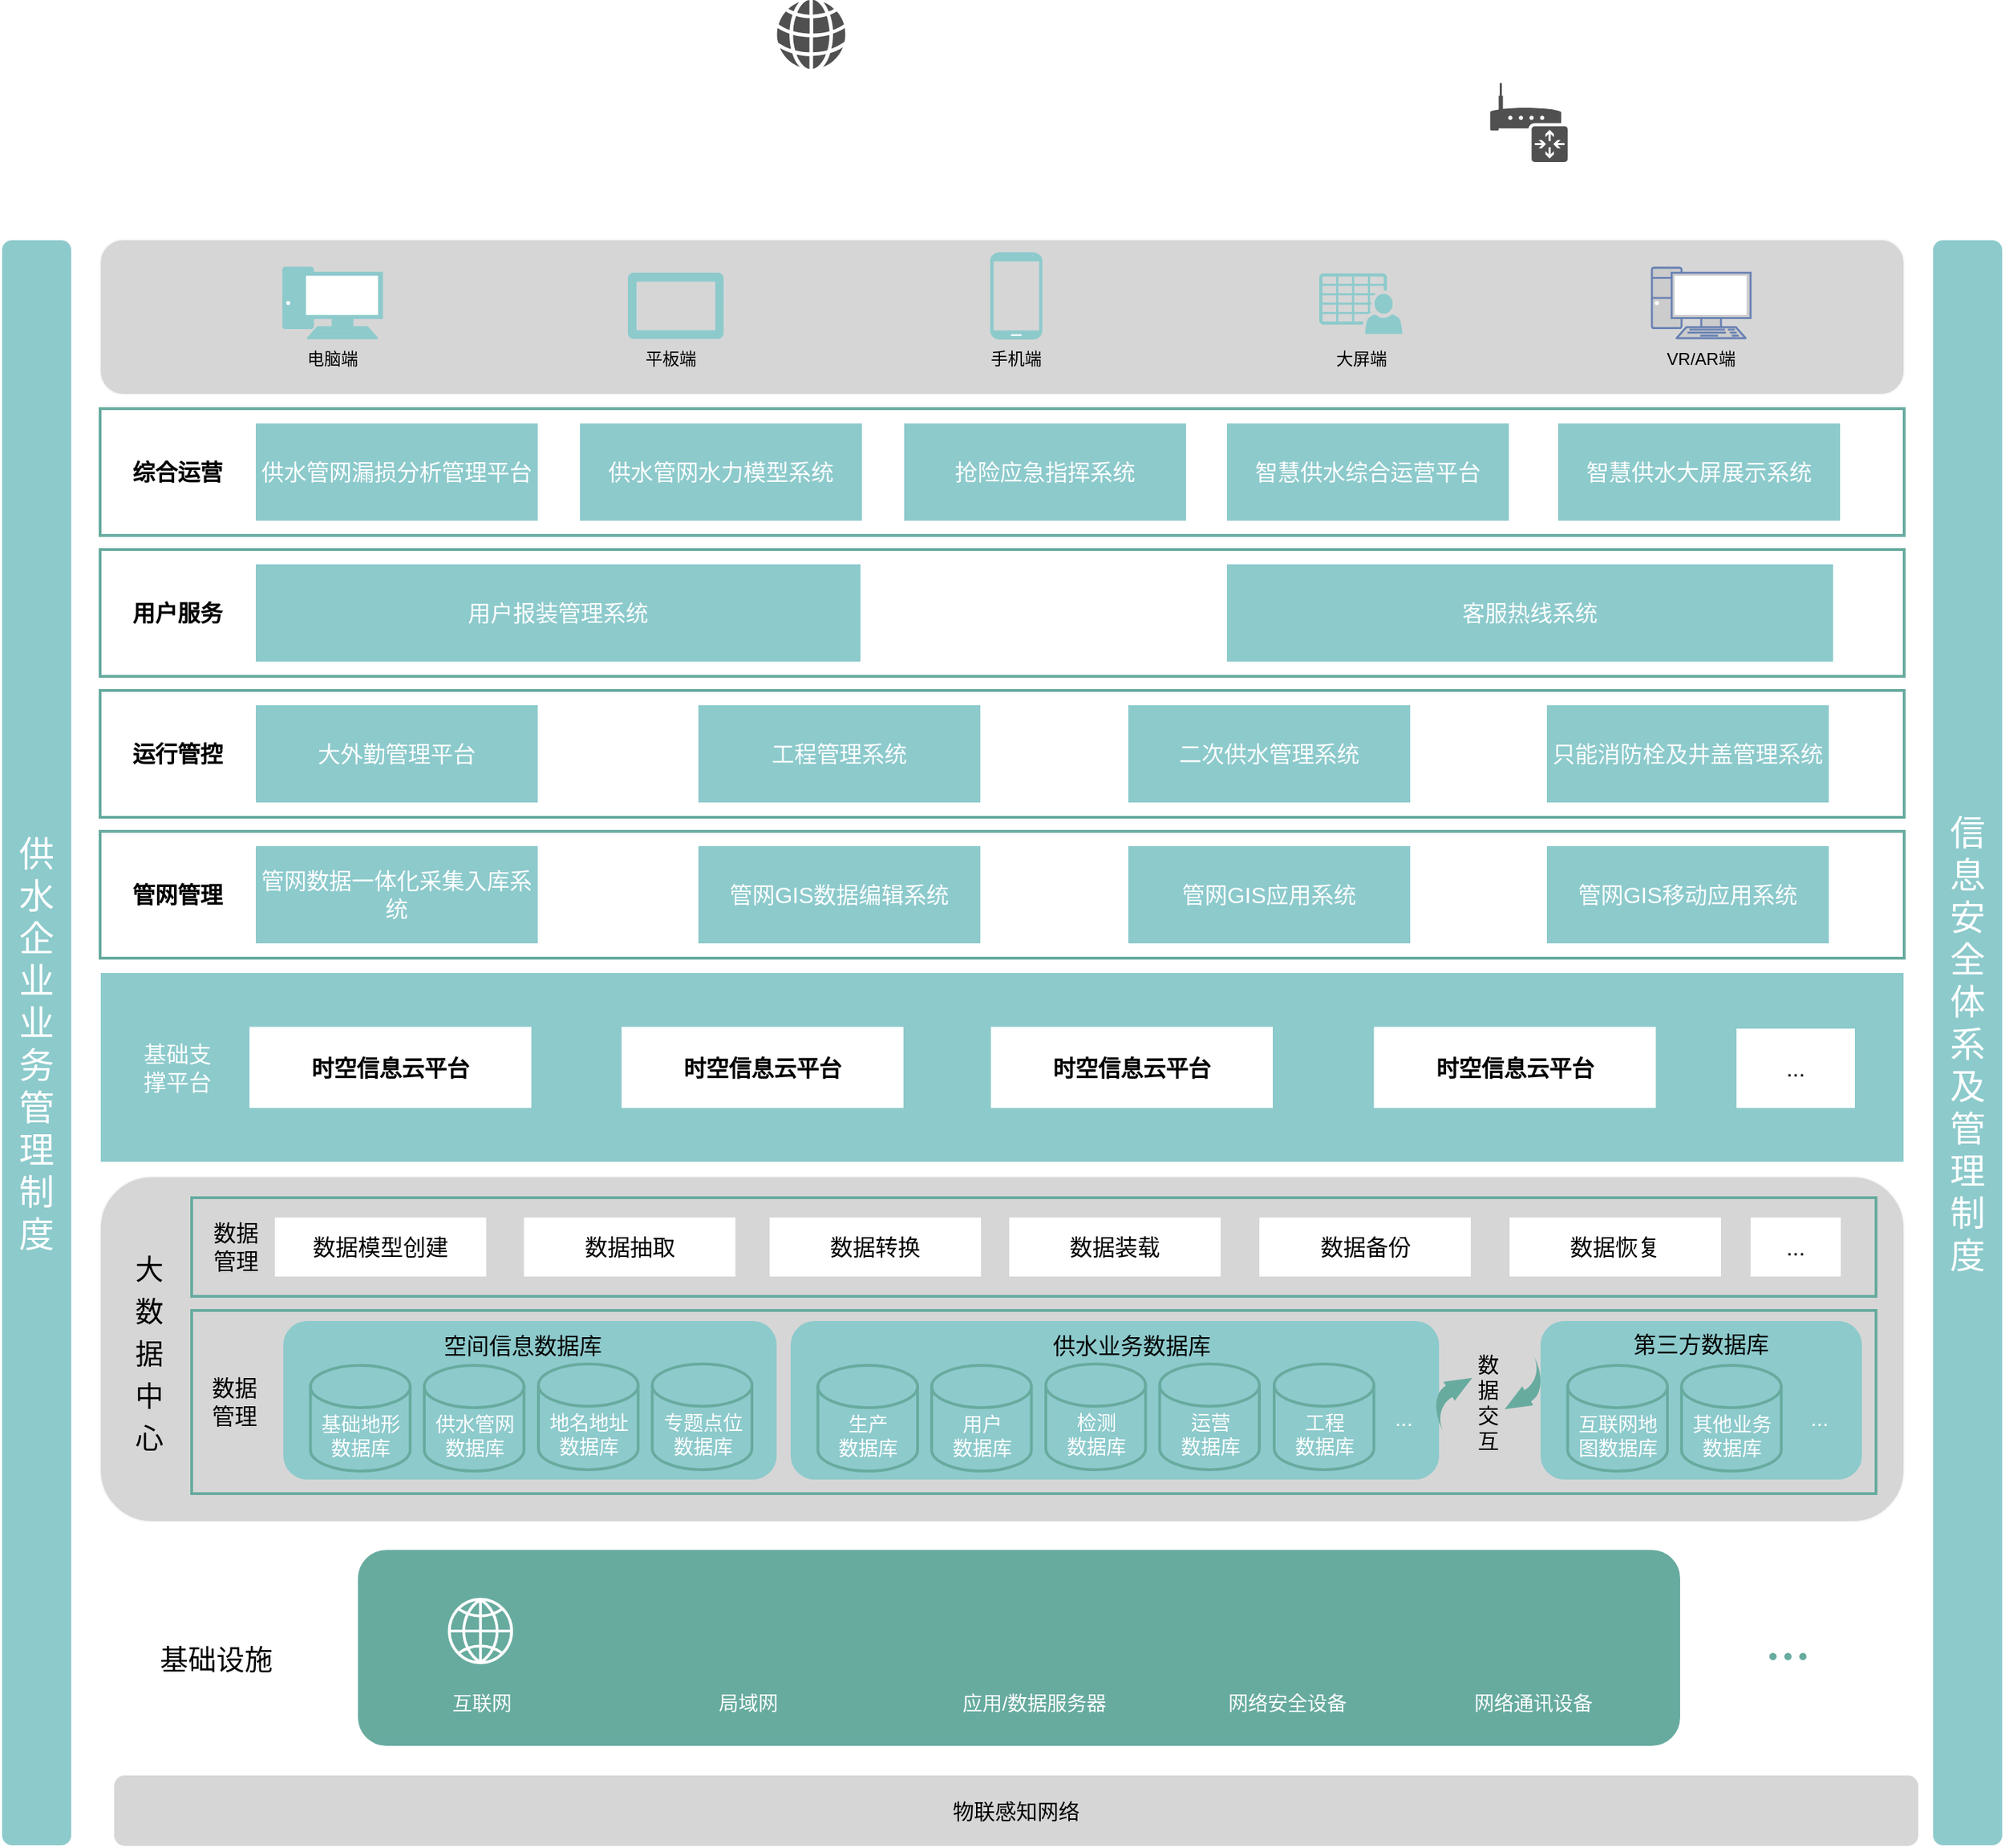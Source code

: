 <mxfile version="16.1.0" type="github" pages="2">
  <diagram id="rVE9AglqgYddIuh11Cyf" name="第 1 页">
    <mxGraphModel dx="1237" dy="1832" grid="1" gridSize="10" guides="1" tooltips="1" connect="1" arrows="1" fold="1" page="1" pageScale="1" pageWidth="827" pageHeight="1169" math="0" shadow="0">
      <root>
        <mxCell id="0" />
        <mxCell id="1" parent="0" />
        <mxCell id="vVe2Fx5Xyn_7vQ3Fg-Rb-41" value="" style="rounded=0;whiteSpace=wrap;html=1;fontSize=16;fontColor=#000000;strokeColor=#67AB9F;fillColor=#FFFFFF;strokeWidth=2;" vertex="1" parent="1">
          <mxGeometry x="100" y="350" width="1280" height="90" as="geometry" />
        </mxCell>
        <mxCell id="vVe2Fx5Xyn_7vQ3Fg-Rb-42" value="" style="rounded=0;whiteSpace=wrap;html=1;fontSize=16;fontColor=#000000;strokeColor=#67AB9F;fillColor=#FFFFFF;strokeWidth=2;" vertex="1" parent="1">
          <mxGeometry x="100" y="450" width="1280" height="90" as="geometry" />
        </mxCell>
        <mxCell id="vVe2Fx5Xyn_7vQ3Fg-Rb-40" value="" style="rounded=0;whiteSpace=wrap;html=1;fontSize=16;fontColor=#000000;strokeColor=#67AB9F;fillColor=#FFFFFF;strokeWidth=2;" vertex="1" parent="1">
          <mxGeometry x="100" y="250" width="1280" height="90" as="geometry" />
        </mxCell>
        <mxCell id="vVe2Fx5Xyn_7vQ3Fg-Rb-39" value="" style="rounded=0;whiteSpace=wrap;html=1;fontSize=16;fontColor=#000000;strokeColor=#67AB9F;fillColor=#FFFFFF;strokeWidth=2;" vertex="1" parent="1">
          <mxGeometry x="100" y="150" width="1280" height="90" as="geometry" />
        </mxCell>
        <mxCell id="vVe2Fx5Xyn_7vQ3Fg-Rb-1" value="" style="rounded=1;whiteSpace=wrap;html=1;fillColor=#D6D6D6;fontColor=#333333;strokeColor=#F7F7F7;" vertex="1" parent="1">
          <mxGeometry x="100" y="30" width="1280" height="110" as="geometry" />
        </mxCell>
        <mxCell id="vVe2Fx5Xyn_7vQ3Fg-Rb-2" value="&lt;font color=&quot;#ffffff&quot; size=&quot;1&quot;&gt;&lt;span style=&quot;font-size: 25px&quot;&gt;供水企业业务管理制度&lt;/span&gt;&lt;/font&gt;" style="rounded=1;whiteSpace=wrap;html=1;strokeColor=#FFFFFF;fillColor=#8DCACC;" vertex="1" parent="1">
          <mxGeometry x="30" y="30" width="50" height="1140" as="geometry" />
        </mxCell>
        <mxCell id="vVe2Fx5Xyn_7vQ3Fg-Rb-3" value="" style="fontColor=#0066CC;verticalAlign=top;verticalLabelPosition=bottom;labelPosition=center;align=center;html=1;outlineConnect=0;fillColor=#8DCACC;strokeColor=#8DCACC;gradientColor=none;gradientDirection=north;strokeWidth=2;shape=mxgraph.networks.pc;" vertex="1" parent="1">
          <mxGeometry x="230" y="50" width="70" height="50" as="geometry" />
        </mxCell>
        <mxCell id="vVe2Fx5Xyn_7vQ3Fg-Rb-5" value="电脑端" style="text;html=1;strokeColor=none;fillColor=none;align=center;verticalAlign=middle;whiteSpace=wrap;rounded=0;" vertex="1" parent="1">
          <mxGeometry x="235" y="100" width="60" height="30" as="geometry" />
        </mxCell>
        <mxCell id="vVe2Fx5Xyn_7vQ3Fg-Rb-7" value="手机端" style="text;html=1;strokeColor=none;fillColor=none;align=center;verticalAlign=middle;whiteSpace=wrap;rounded=0;" vertex="1" parent="1">
          <mxGeometry x="720" y="100" width="60" height="30" as="geometry" />
        </mxCell>
        <mxCell id="vVe2Fx5Xyn_7vQ3Fg-Rb-9" value="平板端" style="text;html=1;strokeColor=none;fillColor=none;align=center;verticalAlign=middle;whiteSpace=wrap;rounded=0;" vertex="1" parent="1">
          <mxGeometry x="475" y="100" width="60" height="30" as="geometry" />
        </mxCell>
        <mxCell id="vVe2Fx5Xyn_7vQ3Fg-Rb-11" value="大屏端" style="text;html=1;strokeColor=none;fillColor=none;align=center;verticalAlign=middle;whiteSpace=wrap;rounded=0;" vertex="1" parent="1">
          <mxGeometry x="965" y="100" width="60" height="30" as="geometry" />
        </mxCell>
        <mxCell id="vVe2Fx5Xyn_7vQ3Fg-Rb-12" value="" style="fontColor=#0066CC;verticalAlign=top;verticalLabelPosition=bottom;labelPosition=center;align=center;html=1;outlineConnect=0;fillColor=#CCCCCC;strokeColor=#6881B3;gradientColor=none;gradientDirection=north;strokeWidth=2;shape=mxgraph.networks.pc;" vertex="1" parent="1">
          <mxGeometry x="1201" y="50" width="70" height="50" as="geometry" />
        </mxCell>
        <mxCell id="vVe2Fx5Xyn_7vQ3Fg-Rb-13" value="VR/AR端" style="text;html=1;strokeColor=none;fillColor=none;align=center;verticalAlign=middle;whiteSpace=wrap;rounded=0;" vertex="1" parent="1">
          <mxGeometry x="1206" y="100" width="60" height="30" as="geometry" />
        </mxCell>
        <mxCell id="vVe2Fx5Xyn_7vQ3Fg-Rb-14" value="&lt;font style=&quot;font-size: 16px&quot; color=&quot;#ffffff&quot;&gt;供水管网漏损分析管理平台&lt;/font&gt;" style="rounded=0;whiteSpace=wrap;html=1;strokeColor=#FFFFFF;fillColor=#8DCACC;" vertex="1" parent="1">
          <mxGeometry x="210" y="160" width="201" height="70" as="geometry" />
        </mxCell>
        <mxCell id="vVe2Fx5Xyn_7vQ3Fg-Rb-15" value="&lt;font style=&quot;font-size: 16px&quot; color=&quot;#ffffff&quot;&gt;供水管网水力模型系统&lt;/font&gt;" style="rounded=0;whiteSpace=wrap;html=1;strokeColor=#FFFFFF;fillColor=#8DCACC;" vertex="1" parent="1">
          <mxGeometry x="440" y="160" width="201" height="70" as="geometry" />
        </mxCell>
        <mxCell id="vVe2Fx5Xyn_7vQ3Fg-Rb-16" value="&lt;font style=&quot;font-size: 16px&quot; color=&quot;#ffffff&quot;&gt;抢险应急指挥系统&lt;/font&gt;" style="rounded=0;whiteSpace=wrap;html=1;strokeColor=#FFFFFF;fillColor=#8DCACC;" vertex="1" parent="1">
          <mxGeometry x="670" y="160" width="201" height="70" as="geometry" />
        </mxCell>
        <mxCell id="vVe2Fx5Xyn_7vQ3Fg-Rb-17" value="&lt;font color=&quot;#ffffff&quot;&gt;&lt;span style=&quot;font-size: 16px&quot;&gt;智慧供水综合运营平台&lt;/span&gt;&lt;/font&gt;" style="rounded=0;whiteSpace=wrap;html=1;strokeColor=#FFFFFF;fillColor=#8DCACC;" vertex="1" parent="1">
          <mxGeometry x="899" y="160" width="201" height="70" as="geometry" />
        </mxCell>
        <mxCell id="vVe2Fx5Xyn_7vQ3Fg-Rb-18" value="&lt;font color=&quot;#ffffff&quot;&gt;&lt;span style=&quot;font-size: 16px&quot;&gt;智慧供水大屏展示系统&lt;/span&gt;&lt;/font&gt;" style="rounded=0;whiteSpace=wrap;html=1;strokeColor=#FFFFFF;fillColor=#8DCACC;" vertex="1" parent="1">
          <mxGeometry x="1134" y="160" width="201" height="70" as="geometry" />
        </mxCell>
        <mxCell id="vVe2Fx5Xyn_7vQ3Fg-Rb-19" value="&lt;font color=&quot;#000000&quot;&gt;综合运营&lt;/font&gt;" style="text;html=1;strokeColor=none;fillColor=none;align=center;verticalAlign=middle;whiteSpace=wrap;rounded=0;fontSize=16;fontColor=#FFFFFF;fontStyle=1" vertex="1" parent="1">
          <mxGeometry x="120" y="180" width="70" height="30" as="geometry" />
        </mxCell>
        <mxCell id="vVe2Fx5Xyn_7vQ3Fg-Rb-20" value="&lt;font style=&quot;font-size: 16px&quot; color=&quot;#ffffff&quot;&gt;用户报装管理系统&lt;/font&gt;" style="rounded=0;whiteSpace=wrap;html=1;strokeColor=#FFFFFF;fillColor=#8DCACC;" vertex="1" parent="1">
          <mxGeometry x="210" y="260" width="430" height="70" as="geometry" />
        </mxCell>
        <mxCell id="vVe2Fx5Xyn_7vQ3Fg-Rb-23" value="&lt;font color=&quot;#ffffff&quot;&gt;&lt;span style=&quot;font-size: 16px&quot;&gt;客服热线系统&lt;/span&gt;&lt;/font&gt;" style="rounded=0;whiteSpace=wrap;html=1;strokeColor=#FFFFFF;fillColor=#8DCACC;" vertex="1" parent="1">
          <mxGeometry x="899" y="260" width="431" height="70" as="geometry" />
        </mxCell>
        <mxCell id="vVe2Fx5Xyn_7vQ3Fg-Rb-25" value="&lt;font color=&quot;#000000&quot;&gt;用户服务&lt;/font&gt;" style="text;html=1;strokeColor=none;fillColor=none;align=center;verticalAlign=middle;whiteSpace=wrap;rounded=0;fontSize=16;fontColor=#FFFFFF;fontStyle=1" vertex="1" parent="1">
          <mxGeometry x="120" y="280" width="70" height="30" as="geometry" />
        </mxCell>
        <mxCell id="vVe2Fx5Xyn_7vQ3Fg-Rb-26" value="&lt;font style=&quot;font-size: 16px&quot; color=&quot;#ffffff&quot;&gt;大外勤管理平台&lt;/font&gt;" style="rounded=0;whiteSpace=wrap;html=1;strokeColor=#FFFFFF;fillColor=#8DCACC;" vertex="1" parent="1">
          <mxGeometry x="210" y="360" width="201" height="70" as="geometry" />
        </mxCell>
        <mxCell id="vVe2Fx5Xyn_7vQ3Fg-Rb-27" value="&lt;font color=&quot;#ffffff&quot;&gt;&lt;span style=&quot;font-size: 16px&quot;&gt;工程管理系统&lt;/span&gt;&lt;/font&gt;" style="rounded=0;whiteSpace=wrap;html=1;strokeColor=#FFFFFF;fillColor=#8DCACC;" vertex="1" parent="1">
          <mxGeometry x="524" y="360" width="201" height="70" as="geometry" />
        </mxCell>
        <mxCell id="vVe2Fx5Xyn_7vQ3Fg-Rb-29" value="&lt;font color=&quot;#ffffff&quot;&gt;&lt;span style=&quot;font-size: 16px&quot;&gt;二次供水管理系统&lt;/span&gt;&lt;/font&gt;" style="rounded=0;whiteSpace=wrap;html=1;strokeColor=#FFFFFF;fillColor=#8DCACC;" vertex="1" parent="1">
          <mxGeometry x="829" y="360" width="201" height="70" as="geometry" />
        </mxCell>
        <mxCell id="vVe2Fx5Xyn_7vQ3Fg-Rb-30" value="&lt;font color=&quot;#ffffff&quot;&gt;&lt;span style=&quot;font-size: 16px&quot;&gt;只能消防栓及井盖管理系统&lt;/span&gt;&lt;/font&gt;" style="rounded=0;whiteSpace=wrap;html=1;strokeColor=#FFFFFF;fillColor=#8DCACC;" vertex="1" parent="1">
          <mxGeometry x="1126" y="360" width="201" height="70" as="geometry" />
        </mxCell>
        <mxCell id="vVe2Fx5Xyn_7vQ3Fg-Rb-31" value="&lt;font color=&quot;#000000&quot;&gt;运行管控&lt;/font&gt;" style="text;html=1;strokeColor=none;fillColor=none;align=center;verticalAlign=middle;whiteSpace=wrap;rounded=0;fontSize=16;fontColor=#FFFFFF;fontStyle=1" vertex="1" parent="1">
          <mxGeometry x="120" y="380" width="70" height="30" as="geometry" />
        </mxCell>
        <mxCell id="vVe2Fx5Xyn_7vQ3Fg-Rb-32" value="&lt;font style=&quot;font-size: 16px&quot; color=&quot;#ffffff&quot;&gt;管网数据一体化采集入库系统&lt;/font&gt;" style="rounded=0;whiteSpace=wrap;html=1;strokeColor=#FFFFFF;fillColor=#8DCACC;" vertex="1" parent="1">
          <mxGeometry x="210" y="460" width="201" height="70" as="geometry" />
        </mxCell>
        <mxCell id="vVe2Fx5Xyn_7vQ3Fg-Rb-33" value="&lt;font style=&quot;font-size: 16px&quot; color=&quot;#ffffff&quot;&gt;管网GIS数据编辑系统&lt;/font&gt;" style="rounded=0;whiteSpace=wrap;html=1;strokeColor=#FFFFFF;fillColor=#8DCACC;" vertex="1" parent="1">
          <mxGeometry x="524" y="460" width="201" height="70" as="geometry" />
        </mxCell>
        <mxCell id="vVe2Fx5Xyn_7vQ3Fg-Rb-35" value="&lt;font color=&quot;#ffffff&quot;&gt;&lt;span style=&quot;font-size: 16px&quot;&gt;管网GIS应用系统&lt;/span&gt;&lt;/font&gt;" style="rounded=0;whiteSpace=wrap;html=1;strokeColor=#FFFFFF;fillColor=#8DCACC;" vertex="1" parent="1">
          <mxGeometry x="829" y="460" width="201" height="70" as="geometry" />
        </mxCell>
        <mxCell id="vVe2Fx5Xyn_7vQ3Fg-Rb-36" value="&lt;font color=&quot;#ffffff&quot;&gt;&lt;span style=&quot;font-size: 16px&quot;&gt;管网GIS移动应用系统&lt;/span&gt;&lt;/font&gt;" style="rounded=0;whiteSpace=wrap;html=1;strokeColor=#FFFFFF;fillColor=#8DCACC;" vertex="1" parent="1">
          <mxGeometry x="1126" y="460" width="201" height="70" as="geometry" />
        </mxCell>
        <mxCell id="vVe2Fx5Xyn_7vQ3Fg-Rb-37" value="&lt;font color=&quot;#000000&quot;&gt;管网管理&lt;/font&gt;" style="text;html=1;strokeColor=none;fillColor=none;align=center;verticalAlign=middle;whiteSpace=wrap;rounded=0;fontSize=16;fontColor=#FFFFFF;fontStyle=1" vertex="1" parent="1">
          <mxGeometry x="120" y="480" width="70" height="30" as="geometry" />
        </mxCell>
        <mxCell id="vVe2Fx5Xyn_7vQ3Fg-Rb-38" value="" style="rounded=0;whiteSpace=wrap;html=1;fontSize=16;fontColor=#000000;strokeColor=#FFFFFF;fillColor=#8DCACC;" vertex="1" parent="1">
          <mxGeometry x="100" y="550" width="1280" height="135" as="geometry" />
        </mxCell>
        <mxCell id="vVe2Fx5Xyn_7vQ3Fg-Rb-43" value="时空信息云平台" style="rounded=0;whiteSpace=wrap;html=1;fontSize=16;fontColor=#000000;strokeColor=none;strokeWidth=2;fillColor=#FFFFFF;fontStyle=1" vertex="1" parent="1">
          <mxGeometry x="206" y="588.75" width="200" height="57.5" as="geometry" />
        </mxCell>
        <mxCell id="vVe2Fx5Xyn_7vQ3Fg-Rb-44" value="&lt;font color=&quot;#ffffff&quot;&gt;基础支撑平台&lt;/font&gt;" style="text;html=1;strokeColor=none;fillColor=none;align=center;verticalAlign=middle;whiteSpace=wrap;rounded=0;fontSize=16;fontColor=#000000;" vertex="1" parent="1">
          <mxGeometry x="125" y="602.5" width="60" height="30" as="geometry" />
        </mxCell>
        <mxCell id="vVe2Fx5Xyn_7vQ3Fg-Rb-45" value="时空信息云平台" style="rounded=0;whiteSpace=wrap;html=1;fontSize=16;fontColor=#000000;strokeColor=none;strokeWidth=2;fillColor=#FFFFFF;fontStyle=1" vertex="1" parent="1">
          <mxGeometry x="470" y="588.75" width="200" height="57.5" as="geometry" />
        </mxCell>
        <mxCell id="vVe2Fx5Xyn_7vQ3Fg-Rb-46" value="时空信息云平台" style="rounded=0;whiteSpace=wrap;html=1;fontSize=16;fontColor=#000000;strokeColor=none;strokeWidth=2;fillColor=#FFFFFF;fontStyle=1" vertex="1" parent="1">
          <mxGeometry x="732" y="588.75" width="200" height="57.5" as="geometry" />
        </mxCell>
        <mxCell id="vVe2Fx5Xyn_7vQ3Fg-Rb-47" value="时空信息云平台" style="rounded=0;whiteSpace=wrap;html=1;fontSize=16;fontColor=#000000;strokeColor=none;strokeWidth=2;fillColor=#FFFFFF;fontStyle=1" vertex="1" parent="1">
          <mxGeometry x="1003.75" y="588.75" width="200" height="57.5" as="geometry" />
        </mxCell>
        <mxCell id="vVe2Fx5Xyn_7vQ3Fg-Rb-48" value="..." style="rounded=0;whiteSpace=wrap;html=1;fontSize=16;fontColor=#000000;strokeColor=none;strokeWidth=2;fillColor=#FFFFFF;" vertex="1" parent="1">
          <mxGeometry x="1261" y="590" width="84" height="56.25" as="geometry" />
        </mxCell>
        <mxCell id="vVe2Fx5Xyn_7vQ3Fg-Rb-50" value="" style="rounded=1;whiteSpace=wrap;html=1;fillColor=#D6D6D6;fontColor=#333333;strokeColor=#F7F7F7;fillOpacity=100;strokeOpacity=100;" vertex="1" parent="1">
          <mxGeometry x="100" y="695" width="1280" height="245" as="geometry" />
        </mxCell>
        <mxCell id="vVe2Fx5Xyn_7vQ3Fg-Rb-52" value="&lt;font style=&quot;font-size: 20px&quot; color=&quot;#000000&quot;&gt;大数据中心&lt;/font&gt;" style="text;html=1;strokeColor=none;fillColor=none;align=center;verticalAlign=middle;whiteSpace=wrap;rounded=0;fontSize=25;fontColor=#FFFFFF;" vertex="1" parent="1">
          <mxGeometry x="120" y="777.5" width="30" height="80" as="geometry" />
        </mxCell>
        <mxCell id="JfuV8sE-HrC9HCaVTEUf-1" value="" style="rounded=0;whiteSpace=wrap;html=1;fontSize=16;fontColor=#000000;strokeColor=#67AB9F;fillColor=#D6D6D6;strokeWidth=2;labelBackgroundColor=default;" vertex="1" parent="1">
          <mxGeometry x="165" y="710" width="1195" height="70" as="geometry" />
        </mxCell>
        <mxCell id="vVe2Fx5Xyn_7vQ3Fg-Rb-51" value="数据模型创建" style="rounded=0;whiteSpace=wrap;html=1;fontSize=16;fontColor=#000000;strokeColor=none;strokeWidth=2;fillColor=#FFFFFF;fontStyle=0" vertex="1" parent="1">
          <mxGeometry x="224" y="724.06" width="150" height="41.88" as="geometry" />
        </mxCell>
        <mxCell id="JfuV8sE-HrC9HCaVTEUf-3" value="&lt;font color=&quot;#000000&quot;&gt;数据&lt;br&gt;管理&lt;/font&gt;" style="text;html=1;strokeColor=none;fillColor=none;align=center;verticalAlign=middle;whiteSpace=wrap;rounded=0;fontSize=16;fontColor=#FFFFFF;fontStyle=0" vertex="1" parent="1">
          <mxGeometry x="174" y="730.01" width="45" height="29.99" as="geometry" />
        </mxCell>
        <mxCell id="JfuV8sE-HrC9HCaVTEUf-4" value="数据抽取" style="rounded=0;whiteSpace=wrap;html=1;fontSize=16;fontColor=#000000;strokeColor=none;strokeWidth=2;fillColor=#FFFFFF;fontStyle=0" vertex="1" parent="1">
          <mxGeometry x="400.75" y="724.06" width="150" height="41.88" as="geometry" />
        </mxCell>
        <mxCell id="JfuV8sE-HrC9HCaVTEUf-5" value="数据转换" style="rounded=0;whiteSpace=wrap;html=1;fontSize=16;fontColor=#000000;strokeColor=none;strokeWidth=2;fillColor=#FFFFFF;fontStyle=0" vertex="1" parent="1">
          <mxGeometry x="575" y="724.07" width="150" height="41.88" as="geometry" />
        </mxCell>
        <mxCell id="JfuV8sE-HrC9HCaVTEUf-6" value="数据装载" style="rounded=0;whiteSpace=wrap;html=1;fontSize=16;fontColor=#000000;strokeColor=none;strokeWidth=2;fillColor=#FFFFFF;fontStyle=0" vertex="1" parent="1">
          <mxGeometry x="745" y="724.06" width="150" height="41.88" as="geometry" />
        </mxCell>
        <mxCell id="JfuV8sE-HrC9HCaVTEUf-7" value="数据备份" style="rounded=0;whiteSpace=wrap;html=1;fontSize=16;fontColor=#000000;strokeColor=none;strokeWidth=2;fillColor=#FFFFFF;fontStyle=0" vertex="1" parent="1">
          <mxGeometry x="922.5" y="724.07" width="150" height="41.88" as="geometry" />
        </mxCell>
        <mxCell id="JfuV8sE-HrC9HCaVTEUf-8" value="数据恢复" style="rounded=0;whiteSpace=wrap;html=1;fontSize=16;fontColor=#000000;strokeColor=none;strokeWidth=2;fillColor=#FFFFFF;fontStyle=0" vertex="1" parent="1">
          <mxGeometry x="1100" y="724.06" width="150" height="41.88" as="geometry" />
        </mxCell>
        <mxCell id="JfuV8sE-HrC9HCaVTEUf-9" value="..." style="rounded=0;whiteSpace=wrap;html=1;fontSize=16;fontColor=#000000;strokeColor=none;strokeWidth=2;fillColor=#FFFFFF;fontStyle=0" vertex="1" parent="1">
          <mxGeometry x="1271" y="724.06" width="64" height="41.88" as="geometry" />
        </mxCell>
        <mxCell id="JfuV8sE-HrC9HCaVTEUf-10" value="" style="rounded=0;whiteSpace=wrap;html=1;fontSize=16;fontColor=#000000;strokeColor=#67AB9F;fillColor=#D6D6D6;strokeWidth=2;labelBackgroundColor=default;imageAspect=1;" vertex="1" parent="1">
          <mxGeometry x="165" y="790" width="1195" height="130" as="geometry" />
        </mxCell>
        <mxCell id="JfuV8sE-HrC9HCaVTEUf-11" value="&lt;font color=&quot;#000000&quot;&gt;数据&lt;br&gt;管理&lt;/font&gt;" style="text;html=1;strokeColor=none;fillColor=none;align=center;verticalAlign=middle;whiteSpace=wrap;rounded=0;fontSize=16;fontColor=#FFFFFF;fontStyle=0" vertex="1" parent="1">
          <mxGeometry x="172.5" y="840.01" width="45" height="29.99" as="geometry" />
        </mxCell>
        <mxCell id="JfuV8sE-HrC9HCaVTEUf-12" value="" style="rounded=1;whiteSpace=wrap;html=1;labelBackgroundColor=default;fontSize=20;fontColor=#000000;strokeColor=none;strokeWidth=2;fillColor=#8DCACC;" vertex="1" parent="1">
          <mxGeometry x="230" y="797.5" width="350" height="112.5" as="geometry" />
        </mxCell>
        <mxCell id="JfuV8sE-HrC9HCaVTEUf-15" value="" style="group" vertex="1" connectable="0" parent="1">
          <mxGeometry x="249.25" y="829" width="70.75" height="75" as="geometry" />
        </mxCell>
        <mxCell id="JfuV8sE-HrC9HCaVTEUf-13" value="" style="shape=cylinder3;whiteSpace=wrap;html=1;boundedLbl=1;backgroundOutline=1;size=15;rounded=1;labelBackgroundColor=default;fontSize=20;fontColor=#000000;strokeColor=#67AB9F;strokeWidth=2;fillColor=#8DCACC;" vertex="1" parent="JfuV8sE-HrC9HCaVTEUf-15">
          <mxGeometry width="70.75" height="75" as="geometry" />
        </mxCell>
        <mxCell id="JfuV8sE-HrC9HCaVTEUf-14" value="基础地形&lt;br&gt;数据库" style="text;html=1;strokeColor=none;fillColor=none;align=center;verticalAlign=middle;whiteSpace=wrap;rounded=0;labelBackgroundColor=#8DCACC;fontSize=14;fontColor=#FFFFFF;" vertex="1" parent="JfuV8sE-HrC9HCaVTEUf-15">
          <mxGeometry x="5.75" y="35" width="60" height="30" as="geometry" />
        </mxCell>
        <mxCell id="JfuV8sE-HrC9HCaVTEUf-17" value="" style="group" vertex="1" connectable="0" parent="1">
          <mxGeometry x="330" y="829" width="70.75" height="81" as="geometry" />
        </mxCell>
        <mxCell id="JfuV8sE-HrC9HCaVTEUf-18" value="" style="shape=cylinder3;whiteSpace=wrap;html=1;boundedLbl=1;backgroundOutline=1;size=15;rounded=1;labelBackgroundColor=default;fontSize=20;fontColor=#000000;strokeColor=#67AB9F;strokeWidth=2;fillColor=#8DCACC;" vertex="1" parent="JfuV8sE-HrC9HCaVTEUf-17">
          <mxGeometry width="70.75" height="75" as="geometry" />
        </mxCell>
        <mxCell id="JfuV8sE-HrC9HCaVTEUf-19" value="供水管网&lt;br&gt;数据库" style="text;html=1;strokeColor=none;fillColor=none;align=center;verticalAlign=middle;whiteSpace=wrap;rounded=0;labelBackgroundColor=#8DCACC;fontSize=14;fontColor=#FFFFFF;" vertex="1" parent="JfuV8sE-HrC9HCaVTEUf-17">
          <mxGeometry x="5.75" y="35" width="60" height="30" as="geometry" />
        </mxCell>
        <mxCell id="JfuV8sE-HrC9HCaVTEUf-27" value="" style="group" vertex="1" connectable="0" parent="1">
          <mxGeometry x="411" y="828" width="70.75" height="75" as="geometry" />
        </mxCell>
        <mxCell id="JfuV8sE-HrC9HCaVTEUf-28" value="" style="shape=cylinder3;whiteSpace=wrap;html=1;boundedLbl=1;backgroundOutline=1;size=15;rounded=1;labelBackgroundColor=default;fontSize=20;fontColor=#000000;strokeColor=#67AB9F;strokeWidth=2;fillColor=#8DCACC;" vertex="1" parent="JfuV8sE-HrC9HCaVTEUf-27">
          <mxGeometry width="70.75" height="75" as="geometry" />
        </mxCell>
        <mxCell id="JfuV8sE-HrC9HCaVTEUf-29" value="地名地址&lt;br&gt;数据库" style="text;html=1;strokeColor=none;fillColor=none;align=center;verticalAlign=middle;whiteSpace=wrap;rounded=0;labelBackgroundColor=#8DCACC;fontSize=14;fontColor=#FFFFFF;" vertex="1" parent="JfuV8sE-HrC9HCaVTEUf-27">
          <mxGeometry x="5.75" y="35" width="60" height="30" as="geometry" />
        </mxCell>
        <mxCell id="JfuV8sE-HrC9HCaVTEUf-30" value="" style="group" vertex="1" connectable="0" parent="1">
          <mxGeometry x="491.75" y="828" width="70.75" height="75" as="geometry" />
        </mxCell>
        <mxCell id="JfuV8sE-HrC9HCaVTEUf-31" value="" style="shape=cylinder3;whiteSpace=wrap;html=1;boundedLbl=1;backgroundOutline=1;size=15;rounded=1;labelBackgroundColor=default;fontSize=20;fontColor=#000000;strokeColor=#67AB9F;strokeWidth=2;fillColor=#8DCACC;" vertex="1" parent="JfuV8sE-HrC9HCaVTEUf-30">
          <mxGeometry width="70.75" height="75" as="geometry" />
        </mxCell>
        <mxCell id="JfuV8sE-HrC9HCaVTEUf-32" value="专题点位数据库" style="text;html=1;strokeColor=none;fillColor=none;align=center;verticalAlign=middle;whiteSpace=wrap;rounded=0;labelBackgroundColor=#8DCACC;fontSize=14;fontColor=#FFFFFF;" vertex="1" parent="JfuV8sE-HrC9HCaVTEUf-30">
          <mxGeometry x="5.75" y="35" width="60" height="30" as="geometry" />
        </mxCell>
        <mxCell id="JfuV8sE-HrC9HCaVTEUf-33" value="&lt;font color=&quot;#000000&quot;&gt;空间信息数据库&lt;/font&gt;" style="text;html=1;strokeColor=none;fillColor=none;align=center;verticalAlign=middle;whiteSpace=wrap;rounded=0;fontSize=16;fontColor=#FFFFFF;fontStyle=0" vertex="1" parent="1">
          <mxGeometry x="320" y="800.02" width="160" height="29.99" as="geometry" />
        </mxCell>
        <mxCell id="JfuV8sE-HrC9HCaVTEUf-34" value="" style="rounded=1;whiteSpace=wrap;html=1;labelBackgroundColor=default;fontSize=20;fontColor=#000000;strokeColor=none;strokeWidth=2;fillColor=#8DCACC;" vertex="1" parent="1">
          <mxGeometry x="590" y="797.5" width="460" height="112.5" as="geometry" />
        </mxCell>
        <mxCell id="JfuV8sE-HrC9HCaVTEUf-35" value="" style="group" vertex="1" connectable="0" parent="1">
          <mxGeometry x="609.25" y="829" width="70.75" height="75" as="geometry" />
        </mxCell>
        <mxCell id="JfuV8sE-HrC9HCaVTEUf-36" value="" style="shape=cylinder3;whiteSpace=wrap;html=1;boundedLbl=1;backgroundOutline=1;size=15;rounded=1;labelBackgroundColor=default;fontSize=20;fontColor=#000000;strokeColor=#67AB9F;strokeWidth=2;fillColor=#8DCACC;" vertex="1" parent="JfuV8sE-HrC9HCaVTEUf-35">
          <mxGeometry width="70.75" height="75" as="geometry" />
        </mxCell>
        <mxCell id="JfuV8sE-HrC9HCaVTEUf-37" value="生产&lt;br&gt;数据库" style="text;html=1;strokeColor=none;fillColor=none;align=center;verticalAlign=middle;whiteSpace=wrap;rounded=0;labelBackgroundColor=#8DCACC;fontSize=14;fontColor=#FFFFFF;" vertex="1" parent="JfuV8sE-HrC9HCaVTEUf-35">
          <mxGeometry x="5.75" y="35" width="60" height="30" as="geometry" />
        </mxCell>
        <mxCell id="JfuV8sE-HrC9HCaVTEUf-38" value="" style="group" vertex="1" connectable="0" parent="1">
          <mxGeometry x="690" y="829" width="70.75" height="75" as="geometry" />
        </mxCell>
        <mxCell id="JfuV8sE-HrC9HCaVTEUf-39" value="" style="shape=cylinder3;whiteSpace=wrap;html=1;boundedLbl=1;backgroundOutline=1;size=15;rounded=1;labelBackgroundColor=default;fontSize=20;fontColor=#000000;strokeColor=#67AB9F;strokeWidth=2;fillColor=#8DCACC;" vertex="1" parent="JfuV8sE-HrC9HCaVTEUf-38">
          <mxGeometry width="70.75" height="75" as="geometry" />
        </mxCell>
        <mxCell id="JfuV8sE-HrC9HCaVTEUf-40" value="用户&lt;br&gt;数据库" style="text;html=1;strokeColor=none;fillColor=none;align=center;verticalAlign=middle;whiteSpace=wrap;rounded=0;labelBackgroundColor=#8DCACC;fontSize=14;fontColor=#FFFFFF;" vertex="1" parent="JfuV8sE-HrC9HCaVTEUf-38">
          <mxGeometry x="5.75" y="35" width="60" height="30" as="geometry" />
        </mxCell>
        <mxCell id="JfuV8sE-HrC9HCaVTEUf-41" value="" style="group" vertex="1" connectable="0" parent="1">
          <mxGeometry x="771" y="828" width="70.75" height="75" as="geometry" />
        </mxCell>
        <mxCell id="JfuV8sE-HrC9HCaVTEUf-42" value="" style="shape=cylinder3;whiteSpace=wrap;html=1;boundedLbl=1;backgroundOutline=1;size=15;rounded=1;labelBackgroundColor=default;fontSize=20;fontColor=#000000;strokeColor=#67AB9F;strokeWidth=2;fillColor=#8DCACC;" vertex="1" parent="JfuV8sE-HrC9HCaVTEUf-41">
          <mxGeometry width="70.75" height="75" as="geometry" />
        </mxCell>
        <mxCell id="JfuV8sE-HrC9HCaVTEUf-43" value="检测&lt;br&gt;数据库" style="text;html=1;strokeColor=none;fillColor=none;align=center;verticalAlign=middle;whiteSpace=wrap;rounded=0;labelBackgroundColor=#8DCACC;fontSize=14;fontColor=#FFFFFF;" vertex="1" parent="JfuV8sE-HrC9HCaVTEUf-41">
          <mxGeometry x="5.75" y="35" width="60" height="30" as="geometry" />
        </mxCell>
        <mxCell id="JfuV8sE-HrC9HCaVTEUf-44" value="" style="group" vertex="1" connectable="0" parent="1">
          <mxGeometry x="851.75" y="828" width="70.75" height="75" as="geometry" />
        </mxCell>
        <mxCell id="JfuV8sE-HrC9HCaVTEUf-45" value="" style="shape=cylinder3;whiteSpace=wrap;html=1;boundedLbl=1;backgroundOutline=1;size=15;rounded=1;labelBackgroundColor=default;fontSize=20;fontColor=#000000;strokeColor=#67AB9F;strokeWidth=2;fillColor=#8DCACC;" vertex="1" parent="JfuV8sE-HrC9HCaVTEUf-44">
          <mxGeometry width="70.75" height="75" as="geometry" />
        </mxCell>
        <mxCell id="JfuV8sE-HrC9HCaVTEUf-46" value="运营&lt;br&gt;数据库" style="text;html=1;strokeColor=none;fillColor=none;align=center;verticalAlign=middle;whiteSpace=wrap;rounded=0;labelBackgroundColor=#8DCACC;fontSize=14;fontColor=#FFFFFF;" vertex="1" parent="JfuV8sE-HrC9HCaVTEUf-44">
          <mxGeometry x="5.75" y="35" width="60" height="30" as="geometry" />
        </mxCell>
        <mxCell id="JfuV8sE-HrC9HCaVTEUf-47" value="&lt;font color=&quot;#000000&quot;&gt;供水业务数据库&lt;/font&gt;" style="text;html=1;strokeColor=none;fillColor=none;align=center;verticalAlign=middle;whiteSpace=wrap;rounded=0;fontSize=16;fontColor=#FFFFFF;fontStyle=0" vertex="1" parent="1">
          <mxGeometry x="752" y="800.02" width="160" height="29.99" as="geometry" />
        </mxCell>
        <mxCell id="JfuV8sE-HrC9HCaVTEUf-48" value="" style="group" vertex="1" connectable="0" parent="1">
          <mxGeometry x="933" y="828" width="70.75" height="75" as="geometry" />
        </mxCell>
        <mxCell id="JfuV8sE-HrC9HCaVTEUf-49" value="" style="shape=cylinder3;whiteSpace=wrap;html=1;boundedLbl=1;backgroundOutline=1;size=15;rounded=1;labelBackgroundColor=default;fontSize=20;fontColor=#000000;strokeColor=#67AB9F;strokeWidth=2;fillColor=#8DCACC;" vertex="1" parent="JfuV8sE-HrC9HCaVTEUf-48">
          <mxGeometry width="70.75" height="75" as="geometry" />
        </mxCell>
        <mxCell id="JfuV8sE-HrC9HCaVTEUf-50" value="工程&lt;br&gt;数据库" style="text;html=1;strokeColor=none;fillColor=none;align=center;verticalAlign=middle;whiteSpace=wrap;rounded=0;labelBackgroundColor=#8DCACC;fontSize=14;fontColor=#FFFFFF;" vertex="1" parent="JfuV8sE-HrC9HCaVTEUf-48">
          <mxGeometry x="5.75" y="35" width="60" height="30" as="geometry" />
        </mxCell>
        <mxCell id="JfuV8sE-HrC9HCaVTEUf-51" value="&lt;font style=&quot;font-size: 15px&quot;&gt;...&lt;/font&gt;" style="text;html=1;strokeColor=none;fillColor=none;align=center;verticalAlign=middle;whiteSpace=wrap;rounded=0;labelBackgroundColor=#8DCACC;fontSize=14;fontColor=#FFFFFF;" vertex="1" parent="1">
          <mxGeometry x="1010" y="850.5" width="30" height="30" as="geometry" />
        </mxCell>
        <mxCell id="JfuV8sE-HrC9HCaVTEUf-52" value="&lt;font color=&quot;#000000&quot;&gt;数据交互&lt;/font&gt;" style="text;html=1;strokeColor=none;fillColor=none;align=center;verticalAlign=middle;whiteSpace=wrap;rounded=0;labelBackgroundColor=none;fontSize=15;fontColor=#FFFFFF;" vertex="1" parent="1">
          <mxGeometry x="1070" y="815.51" width="30" height="79" as="geometry" />
        </mxCell>
        <mxCell id="JfuV8sE-HrC9HCaVTEUf-54" value="" style="html=1;shadow=0;dashed=0;align=center;verticalAlign=middle;shape=mxgraph.arrows2.jumpInArrow;dy=4.63;dx=18.93;arrowHead=15.68;rounded=1;labelBackgroundColor=none;fontSize=15;fontColor=#000000;strokeColor=none;strokeWidth=2;fillColor=#67AB9F;rotation=-30;" vertex="1" parent="1">
          <mxGeometry x="1043.17" y="838.18" width="36.83" height="31.82" as="geometry" />
        </mxCell>
        <mxCell id="JfuV8sE-HrC9HCaVTEUf-56" value="" style="html=1;shadow=0;dashed=0;align=center;verticalAlign=middle;shape=mxgraph.arrows2.jumpInArrow;dy=4.63;dx=18.93;arrowHead=15.68;rounded=1;labelBackgroundColor=none;fontSize=15;fontColor=#000000;strokeColor=none;strokeWidth=2;fillColor=#67AB9F;rotation=-210;" vertex="1" parent="1">
          <mxGeometry x="1090" y="828.0" width="36.83" height="31.82" as="geometry" />
        </mxCell>
        <mxCell id="JfuV8sE-HrC9HCaVTEUf-57" value="" style="rounded=1;whiteSpace=wrap;html=1;labelBackgroundColor=default;fontSize=20;fontColor=#000000;strokeColor=none;strokeWidth=2;fillColor=#8DCACC;" vertex="1" parent="1">
          <mxGeometry x="1122" y="797.5" width="228" height="112.5" as="geometry" />
        </mxCell>
        <mxCell id="JfuV8sE-HrC9HCaVTEUf-58" value="" style="group" vertex="1" connectable="0" parent="1">
          <mxGeometry x="1141.25" y="829" width="70.75" height="75" as="geometry" />
        </mxCell>
        <mxCell id="JfuV8sE-HrC9HCaVTEUf-59" value="" style="shape=cylinder3;whiteSpace=wrap;html=1;boundedLbl=1;backgroundOutline=1;size=15;rounded=1;labelBackgroundColor=default;fontSize=20;fontColor=#000000;strokeColor=#67AB9F;strokeWidth=2;fillColor=#8DCACC;" vertex="1" parent="JfuV8sE-HrC9HCaVTEUf-58">
          <mxGeometry width="70.75" height="75" as="geometry" />
        </mxCell>
        <mxCell id="JfuV8sE-HrC9HCaVTEUf-60" value="互联网地图数据库" style="text;html=1;strokeColor=none;fillColor=none;align=center;verticalAlign=middle;whiteSpace=wrap;rounded=0;labelBackgroundColor=#8DCACC;fontSize=14;fontColor=#FFFFFF;" vertex="1" parent="JfuV8sE-HrC9HCaVTEUf-58">
          <mxGeometry x="5.75" y="35" width="60" height="30" as="geometry" />
        </mxCell>
        <mxCell id="JfuV8sE-HrC9HCaVTEUf-61" value="" style="group" vertex="1" connectable="0" parent="1">
          <mxGeometry x="1222" y="829" width="70.75" height="75" as="geometry" />
        </mxCell>
        <mxCell id="JfuV8sE-HrC9HCaVTEUf-62" value="" style="shape=cylinder3;whiteSpace=wrap;html=1;boundedLbl=1;backgroundOutline=1;size=15;rounded=1;labelBackgroundColor=default;fontSize=20;fontColor=#000000;strokeColor=#67AB9F;strokeWidth=2;fillColor=#8DCACC;" vertex="1" parent="JfuV8sE-HrC9HCaVTEUf-61">
          <mxGeometry width="70.75" height="75" as="geometry" />
        </mxCell>
        <mxCell id="JfuV8sE-HrC9HCaVTEUf-63" value="其他业务&lt;br&gt;数据库" style="text;html=1;strokeColor=none;fillColor=none;align=center;verticalAlign=middle;whiteSpace=wrap;rounded=0;labelBackgroundColor=#8DCACC;fontSize=14;fontColor=#FFFFFF;" vertex="1" parent="JfuV8sE-HrC9HCaVTEUf-61">
          <mxGeometry x="5.75" y="35" width="60" height="30" as="geometry" />
        </mxCell>
        <mxCell id="JfuV8sE-HrC9HCaVTEUf-70" value="&lt;font color=&quot;#000000&quot;&gt;第三方数据库&lt;/font&gt;" style="text;html=1;strokeColor=none;fillColor=none;align=center;verticalAlign=middle;whiteSpace=wrap;rounded=0;fontSize=16;fontColor=#FFFFFF;fontStyle=0" vertex="1" parent="1">
          <mxGeometry x="1156" y="799.01" width="160" height="29.99" as="geometry" />
        </mxCell>
        <mxCell id="JfuV8sE-HrC9HCaVTEUf-71" value="&lt;font style=&quot;font-size: 15px&quot;&gt;...&lt;/font&gt;" style="text;html=1;strokeColor=none;fillColor=none;align=center;verticalAlign=middle;whiteSpace=wrap;rounded=0;labelBackgroundColor=#8DCACC;fontSize=14;fontColor=#FFFFFF;" vertex="1" parent="1">
          <mxGeometry x="1305" y="850.5" width="30" height="30" as="geometry" />
        </mxCell>
        <mxCell id="JfuV8sE-HrC9HCaVTEUf-72" value="" style="rounded=1;whiteSpace=wrap;html=1;labelBackgroundColor=none;fontSize=15;fontColor=#000000;strokeColor=#FFFFFF;strokeWidth=2;fillColor=#67AB9F;" vertex="1" parent="1">
          <mxGeometry x="282" y="959" width="940" height="141" as="geometry" />
        </mxCell>
        <mxCell id="JfuV8sE-HrC9HCaVTEUf-73" value="&lt;font style=&quot;font-size: 20px&quot; color=&quot;#000000&quot;&gt;基础设施&lt;/font&gt;" style="text;html=1;strokeColor=none;fillColor=none;align=center;verticalAlign=middle;whiteSpace=wrap;rounded=0;fontSize=25;fontColor=#FFFFFF;" vertex="1" parent="1">
          <mxGeometry x="135" y="995" width="95" height="80" as="geometry" />
        </mxCell>
        <mxCell id="JfuV8sE-HrC9HCaVTEUf-74" value="物联感知网络" style="rounded=1;whiteSpace=wrap;html=1;labelBackgroundColor=none;fontSize=15;fontColor=#000000;strokeColor=none;strokeWidth=2;fillColor=#D6D6D6;" vertex="1" parent="1">
          <mxGeometry x="110" y="1120" width="1280" height="50" as="geometry" />
        </mxCell>
        <mxCell id="JfuV8sE-HrC9HCaVTEUf-76" value="互联网" style="text;html=1;strokeColor=none;fillColor=none;align=center;verticalAlign=middle;whiteSpace=wrap;rounded=0;fontSize=14;fontColor=#FFFFFF;" vertex="1" parent="1">
          <mxGeometry x="340.75" y="1054" width="60" height="30" as="geometry" />
        </mxCell>
        <mxCell id="JfuV8sE-HrC9HCaVTEUf-77" value="局域网" style="text;html=1;strokeColor=none;fillColor=none;align=center;verticalAlign=middle;whiteSpace=wrap;rounded=0;fontSize=14;fontColor=#FFFFFF;" vertex="1" parent="1">
          <mxGeometry x="530" y="1054" width="60" height="30" as="geometry" />
        </mxCell>
        <mxCell id="JfuV8sE-HrC9HCaVTEUf-78" value="应用/数据服务器" style="text;html=1;strokeColor=none;fillColor=none;align=center;verticalAlign=middle;whiteSpace=wrap;rounded=0;fontSize=14;fontColor=#FFFFFF;" vertex="1" parent="1">
          <mxGeometry x="703.5" y="1054" width="118" height="30" as="geometry" />
        </mxCell>
        <mxCell id="JfuV8sE-HrC9HCaVTEUf-79" value="网络安全设备" style="text;html=1;strokeColor=none;fillColor=none;align=center;verticalAlign=middle;whiteSpace=wrap;rounded=0;fontSize=14;fontColor=#FFFFFF;" vertex="1" parent="1">
          <mxGeometry x="895" y="1054" width="95" height="30" as="geometry" />
        </mxCell>
        <mxCell id="JfuV8sE-HrC9HCaVTEUf-80" value="网络通讯设备" style="text;html=1;strokeColor=none;fillColor=none;align=center;verticalAlign=middle;whiteSpace=wrap;rounded=0;fontSize=14;fontColor=#FFFFFF;" vertex="1" parent="1">
          <mxGeometry x="1072.5" y="1054" width="87.5" height="30" as="geometry" />
        </mxCell>
        <mxCell id="JfuV8sE-HrC9HCaVTEUf-81" value="&lt;font style=&quot;font-size: 12px&quot; color=&quot;#67ab9f&quot;&gt;● ● ●&lt;/font&gt;" style="text;html=1;strokeColor=none;fillColor=none;align=center;verticalAlign=middle;whiteSpace=wrap;rounded=0;labelBackgroundColor=none;fontSize=12;fontColor=#FFFFFF;" vertex="1" parent="1">
          <mxGeometry x="1275" y="1020" width="45" height="30" as="geometry" />
        </mxCell>
        <mxCell id="JfuV8sE-HrC9HCaVTEUf-82" value="&lt;font color=&quot;#ffffff&quot; size=&quot;1&quot;&gt;&lt;span style=&quot;font-size: 25px&quot;&gt;信息安全体系及管理制度&lt;/span&gt;&lt;/font&gt;" style="rounded=1;whiteSpace=wrap;html=1;strokeColor=#FFFFFF;fillColor=#8DCACC;" vertex="1" parent="1">
          <mxGeometry x="1400" y="30" width="50" height="1140" as="geometry" />
        </mxCell>
        <mxCell id="JfuV8sE-HrC9HCaVTEUf-83" value="" style="verticalLabelPosition=bottom;verticalAlign=top;html=1;shadow=0;dashed=0;strokeWidth=1;shape=mxgraph.android.tab2;strokeColor=#8DCACC;direction=north;rounded=1;labelBackgroundColor=none;fontSize=12;fontColor=#67AB9F;fillColor=#8DCACC;" vertex="1" parent="1">
          <mxGeometry x="475" y="54" width="66.86" height="46" as="geometry" />
        </mxCell>
        <mxCell id="JfuV8sE-HrC9HCaVTEUf-84" value="" style="verticalLabelPosition=bottom;verticalAlign=top;html=1;shadow=0;dashed=0;strokeWidth=1;shape=mxgraph.android.phone2;strokeColor=#8DCACC;rounded=1;labelBackgroundColor=none;fontSize=12;fontColor=#67AB9F;fillColor=#8DCACC;" vertex="1" parent="1">
          <mxGeometry x="732" y="39.5" width="36" height="61" as="geometry" />
        </mxCell>
        <mxCell id="JfuV8sE-HrC9HCaVTEUf-89" value="" style="sketch=0;pointerEvents=1;shadow=0;dashed=0;html=1;strokeColor=none;fillColor=#8DCACC;labelPosition=center;verticalLabelPosition=bottom;verticalAlign=top;outlineConnect=0;align=center;shape=mxgraph.office.users.csv_file;rounded=1;labelBackgroundColor=none;fontSize=12;fontColor=#67AB9F;" vertex="1" parent="1">
          <mxGeometry x="965" y="54" width="59" height="43" as="geometry" />
        </mxCell>
        <mxCell id="JfuV8sE-HrC9HCaVTEUf-91" value="" style="sketch=0;pointerEvents=1;shadow=0;dashed=0;html=1;strokeColor=none;fillColor=#505050;labelPosition=center;verticalLabelPosition=bottom;verticalAlign=top;outlineConnect=0;align=center;shape=mxgraph.office.devices.router;rounded=1;labelBackgroundColor=none;fontSize=12;fontColor=#67AB9F;" vertex="1" parent="1">
          <mxGeometry x="1086.25" y="-81" width="55" height="56" as="geometry" />
        </mxCell>
        <mxCell id="JfuV8sE-HrC9HCaVTEUf-92" value="" style="sketch=0;pointerEvents=1;shadow=0;dashed=0;html=1;strokeColor=none;fillColor=#505050;labelPosition=center;verticalLabelPosition=bottom;verticalAlign=top;outlineConnect=0;align=center;shape=mxgraph.office.concepts.globe_internet;rounded=1;labelBackgroundColor=none;fontSize=12;fontColor=#67AB9F;" vertex="1" parent="1">
          <mxGeometry x="580" y="-140" width="49" height="49" as="geometry" />
        </mxCell>
        <mxCell id="JfuV8sE-HrC9HCaVTEUf-93" value="" style="html=1;verticalLabelPosition=bottom;align=center;labelBackgroundColor=#ffffff;verticalAlign=top;strokeWidth=2;strokeColor=#FFFFFF;shadow=0;dashed=0;shape=mxgraph.ios7.icons.globe;rounded=1;fontSize=12;fontColor=#67AB9F;fillColor=none;" vertex="1" parent="1">
          <mxGeometry x="347.75" y="995" width="44.25" height="45" as="geometry" />
        </mxCell>
      </root>
    </mxGraphModel>
  </diagram>
  <diagram id="EbXgvaKDLVC_U3knA23N" name="第 2 页">
    <mxGraphModel dx="1422" dy="762" grid="1" gridSize="10" guides="1" tooltips="1" connect="1" arrows="1" fold="1" page="1" pageScale="1" pageWidth="827" pageHeight="1169" math="0" shadow="0">
      <root>
        <mxCell id="v_h2Y7OwhkYSsYE_teQM-0" />
        <mxCell id="v_h2Y7OwhkYSsYE_teQM-1" parent="v_h2Y7OwhkYSsYE_teQM-0" />
      </root>
    </mxGraphModel>
  </diagram>
</mxfile>
